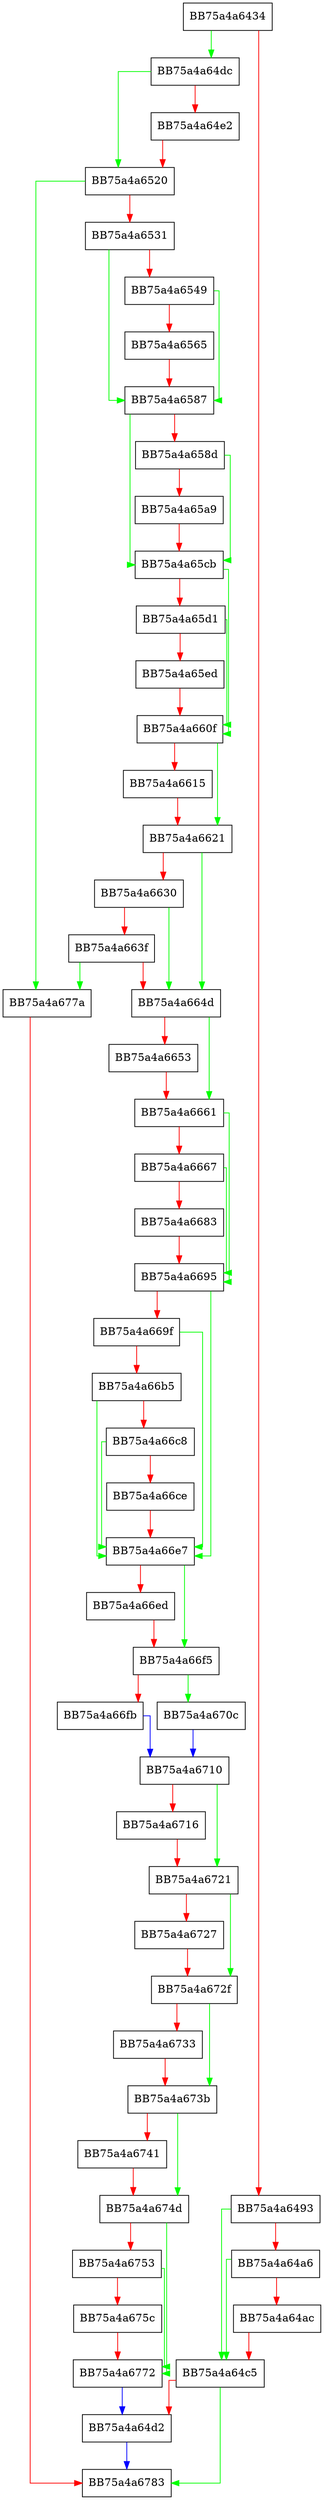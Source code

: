 digraph DoTriggeredActions {
  node [shape="box"];
  graph [splines=ortho];
  BB75a4a6434 -> BB75a4a64dc [color="green"];
  BB75a4a6434 -> BB75a4a6493 [color="red"];
  BB75a4a6493 -> BB75a4a64c5 [color="green"];
  BB75a4a6493 -> BB75a4a64a6 [color="red"];
  BB75a4a64a6 -> BB75a4a64c5 [color="green"];
  BB75a4a64a6 -> BB75a4a64ac [color="red"];
  BB75a4a64ac -> BB75a4a64c5 [color="red"];
  BB75a4a64c5 -> BB75a4a6783 [color="green"];
  BB75a4a64c5 -> BB75a4a64d2 [color="red"];
  BB75a4a64d2 -> BB75a4a6783 [color="blue"];
  BB75a4a64dc -> BB75a4a6520 [color="green"];
  BB75a4a64dc -> BB75a4a64e2 [color="red"];
  BB75a4a64e2 -> BB75a4a6520 [color="red"];
  BB75a4a6520 -> BB75a4a677a [color="green"];
  BB75a4a6520 -> BB75a4a6531 [color="red"];
  BB75a4a6531 -> BB75a4a6587 [color="green"];
  BB75a4a6531 -> BB75a4a6549 [color="red"];
  BB75a4a6549 -> BB75a4a6587 [color="green"];
  BB75a4a6549 -> BB75a4a6565 [color="red"];
  BB75a4a6565 -> BB75a4a6587 [color="red"];
  BB75a4a6587 -> BB75a4a65cb [color="green"];
  BB75a4a6587 -> BB75a4a658d [color="red"];
  BB75a4a658d -> BB75a4a65cb [color="green"];
  BB75a4a658d -> BB75a4a65a9 [color="red"];
  BB75a4a65a9 -> BB75a4a65cb [color="red"];
  BB75a4a65cb -> BB75a4a660f [color="green"];
  BB75a4a65cb -> BB75a4a65d1 [color="red"];
  BB75a4a65d1 -> BB75a4a660f [color="green"];
  BB75a4a65d1 -> BB75a4a65ed [color="red"];
  BB75a4a65ed -> BB75a4a660f [color="red"];
  BB75a4a660f -> BB75a4a6621 [color="green"];
  BB75a4a660f -> BB75a4a6615 [color="red"];
  BB75a4a6615 -> BB75a4a6621 [color="red"];
  BB75a4a6621 -> BB75a4a664d [color="green"];
  BB75a4a6621 -> BB75a4a6630 [color="red"];
  BB75a4a6630 -> BB75a4a664d [color="green"];
  BB75a4a6630 -> BB75a4a663f [color="red"];
  BB75a4a663f -> BB75a4a677a [color="green"];
  BB75a4a663f -> BB75a4a664d [color="red"];
  BB75a4a664d -> BB75a4a6661 [color="green"];
  BB75a4a664d -> BB75a4a6653 [color="red"];
  BB75a4a6653 -> BB75a4a6661 [color="red"];
  BB75a4a6661 -> BB75a4a6695 [color="green"];
  BB75a4a6661 -> BB75a4a6667 [color="red"];
  BB75a4a6667 -> BB75a4a6695 [color="green"];
  BB75a4a6667 -> BB75a4a6683 [color="red"];
  BB75a4a6683 -> BB75a4a6695 [color="red"];
  BB75a4a6695 -> BB75a4a66e7 [color="green"];
  BB75a4a6695 -> BB75a4a669f [color="red"];
  BB75a4a669f -> BB75a4a66e7 [color="green"];
  BB75a4a669f -> BB75a4a66b5 [color="red"];
  BB75a4a66b5 -> BB75a4a66e7 [color="green"];
  BB75a4a66b5 -> BB75a4a66c8 [color="red"];
  BB75a4a66c8 -> BB75a4a66e7 [color="green"];
  BB75a4a66c8 -> BB75a4a66ce [color="red"];
  BB75a4a66ce -> BB75a4a66e7 [color="red"];
  BB75a4a66e7 -> BB75a4a66f5 [color="green"];
  BB75a4a66e7 -> BB75a4a66ed [color="red"];
  BB75a4a66ed -> BB75a4a66f5 [color="red"];
  BB75a4a66f5 -> BB75a4a670c [color="green"];
  BB75a4a66f5 -> BB75a4a66fb [color="red"];
  BB75a4a66fb -> BB75a4a6710 [color="blue"];
  BB75a4a670c -> BB75a4a6710 [color="blue"];
  BB75a4a6710 -> BB75a4a6721 [color="green"];
  BB75a4a6710 -> BB75a4a6716 [color="red"];
  BB75a4a6716 -> BB75a4a6721 [color="red"];
  BB75a4a6721 -> BB75a4a672f [color="green"];
  BB75a4a6721 -> BB75a4a6727 [color="red"];
  BB75a4a6727 -> BB75a4a672f [color="red"];
  BB75a4a672f -> BB75a4a673b [color="green"];
  BB75a4a672f -> BB75a4a6733 [color="red"];
  BB75a4a6733 -> BB75a4a673b [color="red"];
  BB75a4a673b -> BB75a4a674d [color="green"];
  BB75a4a673b -> BB75a4a6741 [color="red"];
  BB75a4a6741 -> BB75a4a674d [color="red"];
  BB75a4a674d -> BB75a4a6772 [color="green"];
  BB75a4a674d -> BB75a4a6753 [color="red"];
  BB75a4a6753 -> BB75a4a6772 [color="green"];
  BB75a4a6753 -> BB75a4a675c [color="red"];
  BB75a4a675c -> BB75a4a6772 [color="red"];
  BB75a4a6772 -> BB75a4a64d2 [color="blue"];
  BB75a4a677a -> BB75a4a6783 [color="red"];
}